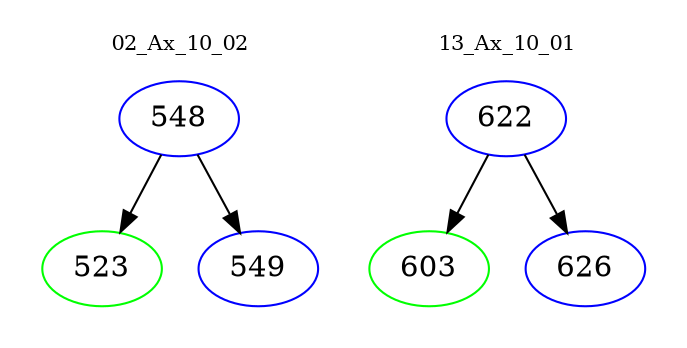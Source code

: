 digraph{
subgraph cluster_0 {
color = white
label = "02_Ax_10_02";
fontsize=10;
T0_548 [label="548", color="blue"]
T0_548 -> T0_523 [color="black"]
T0_523 [label="523", color="green"]
T0_548 -> T0_549 [color="black"]
T0_549 [label="549", color="blue"]
}
subgraph cluster_1 {
color = white
label = "13_Ax_10_01";
fontsize=10;
T1_622 [label="622", color="blue"]
T1_622 -> T1_603 [color="black"]
T1_603 [label="603", color="green"]
T1_622 -> T1_626 [color="black"]
T1_626 [label="626", color="blue"]
}
}
